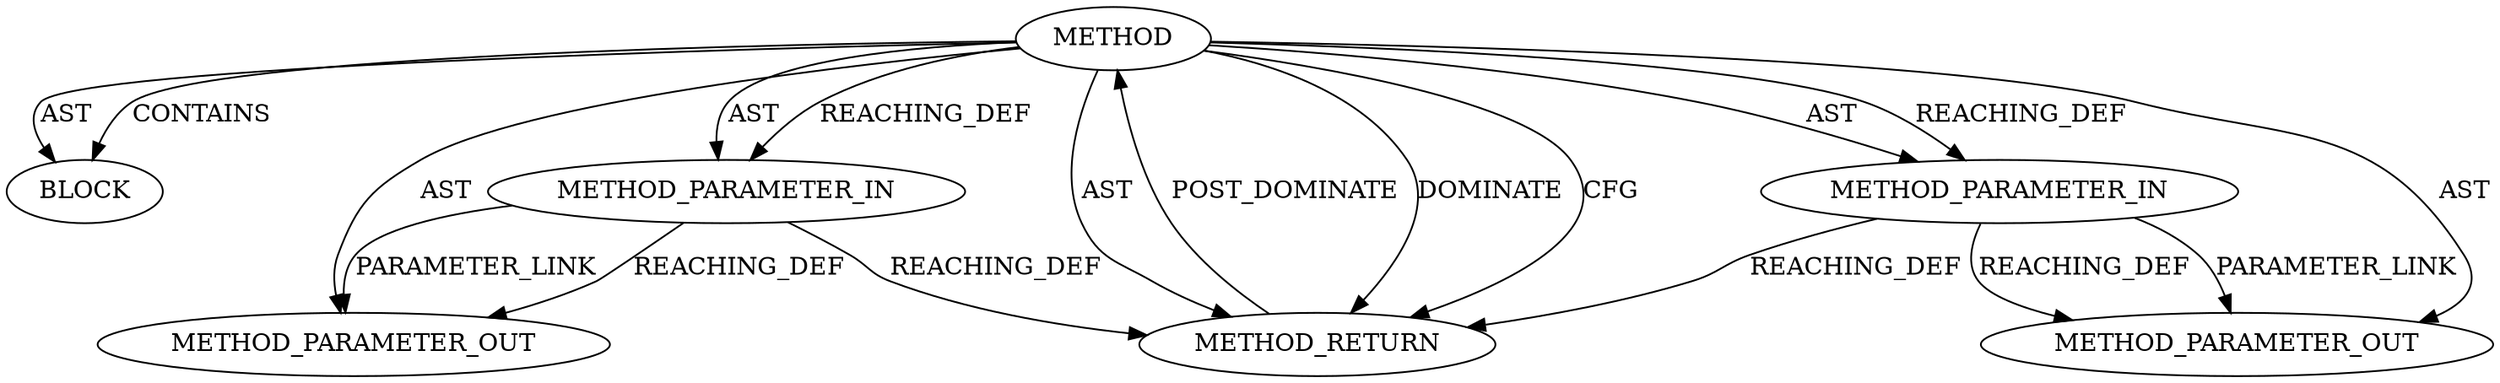digraph {
  12047 [label=BLOCK ORDER=1 ARGUMENT_INDEX=1 CODE="<empty>" TYPE_FULL_NAME="ANY"]
  13319 [label=METHOD_PARAMETER_OUT ORDER=1 CODE="p1" IS_VARIADIC=false TYPE_FULL_NAME="ANY" EVALUATION_STRATEGY="BY_VALUE" INDEX=1 NAME="p1"]
  12045 [label=METHOD_PARAMETER_IN ORDER=1 CODE="p1" IS_VARIADIC=false TYPE_FULL_NAME="ANY" EVALUATION_STRATEGY="BY_VALUE" INDEX=1 NAME="p1"]
  12044 [label=METHOD AST_PARENT_TYPE="NAMESPACE_BLOCK" AST_PARENT_FULL_NAME="<global>" ORDER=0 CODE="<empty>" FULL_NAME="<operator>.or" IS_EXTERNAL=true FILENAME="<empty>" SIGNATURE="" NAME="<operator>.or"]
  12046 [label=METHOD_PARAMETER_IN ORDER=2 CODE="p2" IS_VARIADIC=false TYPE_FULL_NAME="ANY" EVALUATION_STRATEGY="BY_VALUE" INDEX=2 NAME="p2"]
  13320 [label=METHOD_PARAMETER_OUT ORDER=2 CODE="p2" IS_VARIADIC=false TYPE_FULL_NAME="ANY" EVALUATION_STRATEGY="BY_VALUE" INDEX=2 NAME="p2"]
  12048 [label=METHOD_RETURN ORDER=2 CODE="RET" TYPE_FULL_NAME="ANY" EVALUATION_STRATEGY="BY_VALUE"]
  12044 -> 12048 [label=AST ]
  12044 -> 12048 [label=DOMINATE ]
  12045 -> 13319 [label=PARAMETER_LINK ]
  12044 -> 12045 [label=AST ]
  12046 -> 12048 [label=REACHING_DEF VARIABLE="p2"]
  12044 -> 12046 [label=AST ]
  12044 -> 12046 [label=REACHING_DEF VARIABLE=""]
  12046 -> 13320 [label=PARAMETER_LINK ]
  12048 -> 12044 [label=POST_DOMINATE ]
  12044 -> 12047 [label=AST ]
  12044 -> 13320 [label=AST ]
  12044 -> 13319 [label=AST ]
  12045 -> 12048 [label=REACHING_DEF VARIABLE="p1"]
  12045 -> 13319 [label=REACHING_DEF VARIABLE="p1"]
  12044 -> 12048 [label=CFG ]
  12044 -> 12045 [label=REACHING_DEF VARIABLE=""]
  12046 -> 13320 [label=REACHING_DEF VARIABLE="p2"]
  12044 -> 12047 [label=CONTAINS ]
}
